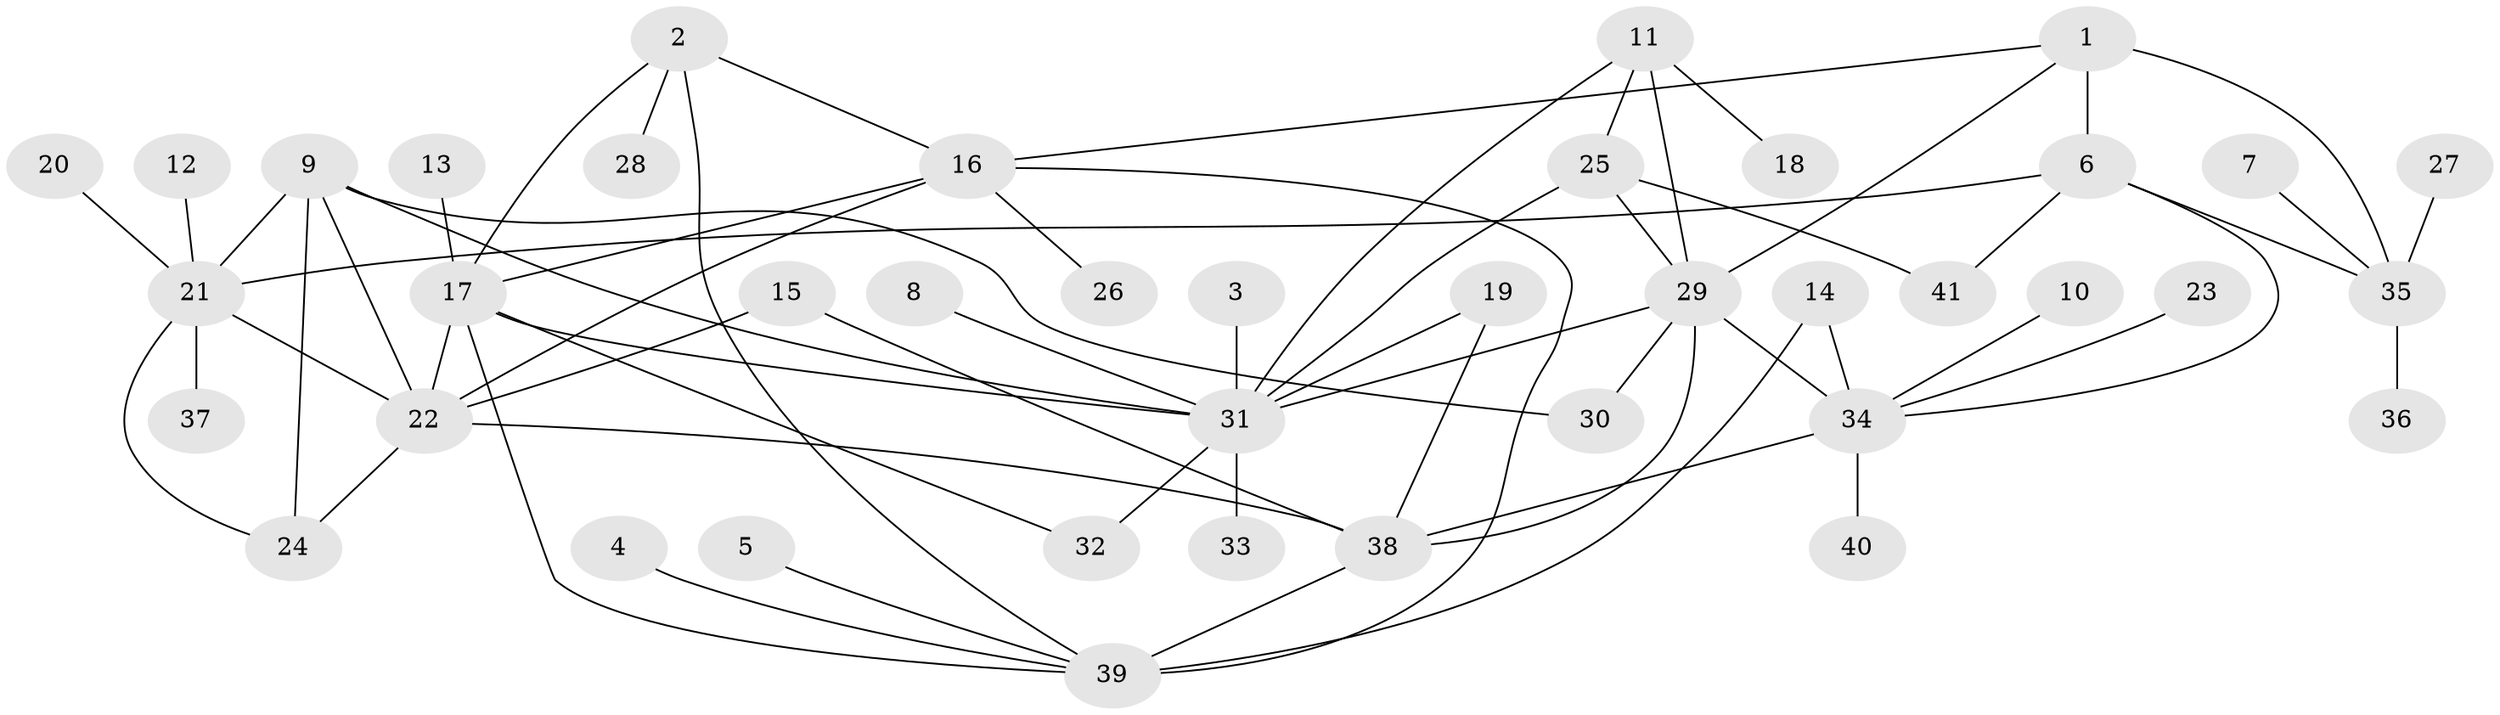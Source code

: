 // original degree distribution, {10: 0.024390243902439025, 9: 0.036585365853658534, 4: 0.036585365853658534, 5: 0.04878048780487805, 3: 0.024390243902439025, 8: 0.04878048780487805, 6: 0.036585365853658534, 12: 0.012195121951219513, 1: 0.573170731707317, 2: 0.15853658536585366}
// Generated by graph-tools (version 1.1) at 2025/45/03/06/25 01:45:10]
// undirected, 41 vertices, 64 edges
graph export_dot {
graph [start="1"]
  node [color=gray90,style=filled];
  1;
  2;
  3;
  4;
  5;
  6;
  7;
  8;
  9;
  10;
  11;
  12;
  13;
  14;
  15;
  16;
  17;
  18;
  19;
  20;
  21;
  22;
  23;
  24;
  25;
  26;
  27;
  28;
  29;
  30;
  31;
  32;
  33;
  34;
  35;
  36;
  37;
  38;
  39;
  40;
  41;
  1 -- 6 [weight=2.0];
  1 -- 16 [weight=1.0];
  1 -- 29 [weight=1.0];
  1 -- 35 [weight=2.0];
  2 -- 16 [weight=1.0];
  2 -- 17 [weight=1.0];
  2 -- 28 [weight=1.0];
  2 -- 39 [weight=1.0];
  3 -- 31 [weight=1.0];
  4 -- 39 [weight=1.0];
  5 -- 39 [weight=1.0];
  6 -- 21 [weight=1.0];
  6 -- 34 [weight=1.0];
  6 -- 35 [weight=1.0];
  6 -- 41 [weight=1.0];
  7 -- 35 [weight=1.0];
  8 -- 31 [weight=1.0];
  9 -- 21 [weight=1.0];
  9 -- 22 [weight=1.0];
  9 -- 24 [weight=1.0];
  9 -- 30 [weight=1.0];
  9 -- 31 [weight=1.0];
  10 -- 34 [weight=1.0];
  11 -- 18 [weight=1.0];
  11 -- 25 [weight=1.0];
  11 -- 29 [weight=1.0];
  11 -- 31 [weight=1.0];
  12 -- 21 [weight=1.0];
  13 -- 17 [weight=1.0];
  14 -- 34 [weight=1.0];
  14 -- 39 [weight=1.0];
  15 -- 22 [weight=1.0];
  15 -- 38 [weight=1.0];
  16 -- 17 [weight=1.0];
  16 -- 22 [weight=1.0];
  16 -- 26 [weight=1.0];
  16 -- 39 [weight=1.0];
  17 -- 22 [weight=1.0];
  17 -- 31 [weight=1.0];
  17 -- 32 [weight=1.0];
  17 -- 39 [weight=1.0];
  19 -- 31 [weight=1.0];
  19 -- 38 [weight=1.0];
  20 -- 21 [weight=1.0];
  21 -- 22 [weight=1.0];
  21 -- 24 [weight=1.0];
  21 -- 37 [weight=1.0];
  22 -- 24 [weight=1.0];
  22 -- 38 [weight=1.0];
  23 -- 34 [weight=1.0];
  25 -- 29 [weight=1.0];
  25 -- 31 [weight=1.0];
  25 -- 41 [weight=1.0];
  27 -- 35 [weight=1.0];
  29 -- 30 [weight=1.0];
  29 -- 31 [weight=1.0];
  29 -- 34 [weight=2.0];
  29 -- 38 [weight=2.0];
  31 -- 32 [weight=1.0];
  31 -- 33 [weight=1.0];
  34 -- 38 [weight=1.0];
  34 -- 40 [weight=1.0];
  35 -- 36 [weight=1.0];
  38 -- 39 [weight=2.0];
}
